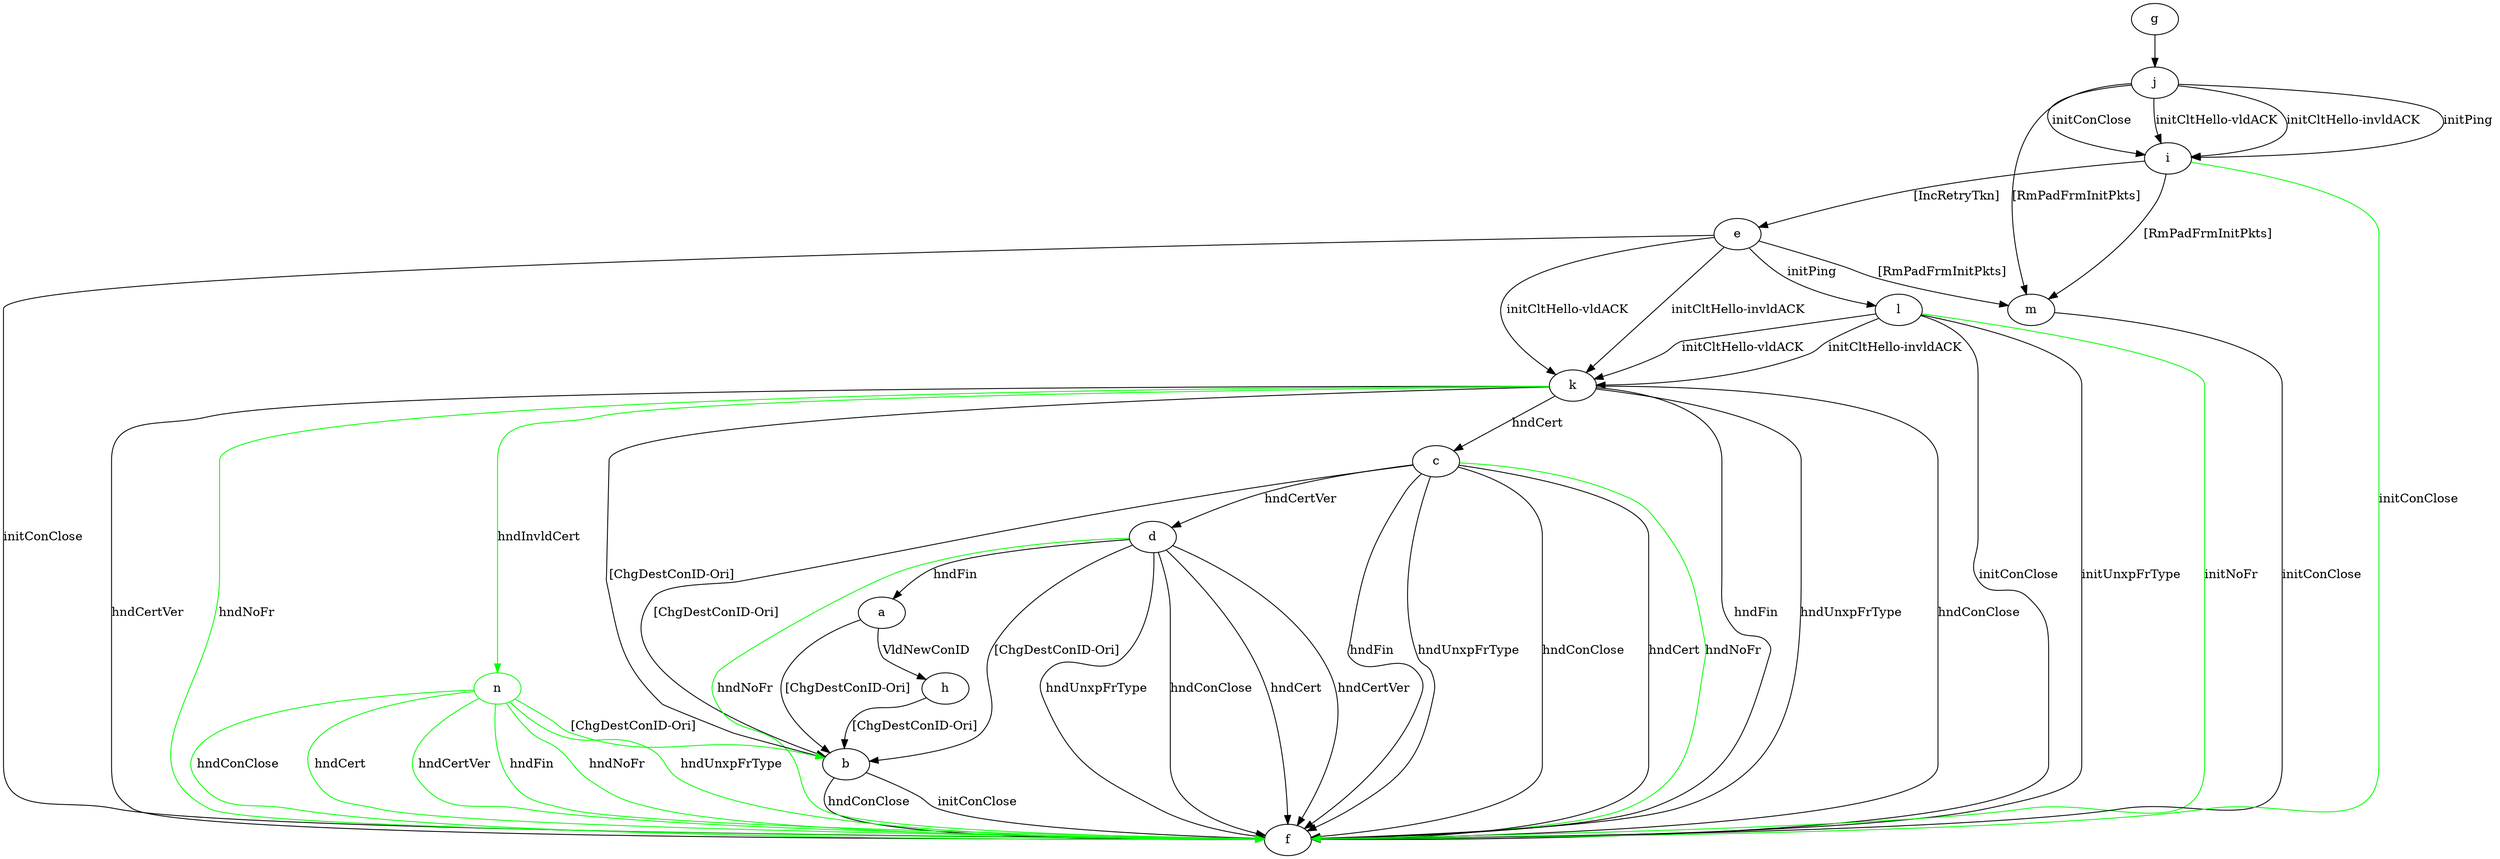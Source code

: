 digraph "" {
	a -> b	[key=0,
		label="[ChgDestConID-Ori] "];
	a -> h	[key=0,
		label="VldNewConID "];
	b -> f	[key=0,
		label="initConClose "];
	b -> f	[key=1,
		label="hndConClose "];
	c -> b	[key=0,
		label="[ChgDestConID-Ori] "];
	c -> d	[key=0,
		label="hndCertVer "];
	c -> f	[key=0,
		label="hndFin "];
	c -> f	[key=1,
		label="hndUnxpFrType "];
	c -> f	[key=2,
		label="hndConClose "];
	c -> f	[key=3,
		label="hndCert "];
	c -> f	[key=4,
		color=green,
		label="hndNoFr "];
	d -> a	[key=0,
		label="hndFin "];
	d -> b	[key=0,
		label="[ChgDestConID-Ori] "];
	d -> f	[key=0,
		label="hndUnxpFrType "];
	d -> f	[key=1,
		label="hndConClose "];
	d -> f	[key=2,
		label="hndCert "];
	d -> f	[key=3,
		label="hndCertVer "];
	d -> f	[key=4,
		color=green,
		label="hndNoFr "];
	e -> f	[key=0,
		label="initConClose "];
	e -> k	[key=0,
		label="initCltHello-vldACK "];
	e -> k	[key=1,
		label="initCltHello-invldACK "];
	e -> l	[key=0,
		label="initPing "];
	e -> m	[key=0,
		label="[RmPadFrmInitPkts] "];
	g -> j	[key=0];
	h -> b	[key=0,
		label="[ChgDestConID-Ori] "];
	i -> e	[key=0,
		label="[IncRetryTkn] "];
	i -> f	[key=0,
		color=green,
		label="initConClose "];
	i -> m	[key=0,
		label="[RmPadFrmInitPkts] "];
	j -> i	[key=0,
		label="initPing "];
	j -> i	[key=1,
		label="initConClose "];
	j -> i	[key=2,
		label="initCltHello-vldACK "];
	j -> i	[key=3,
		label="initCltHello-invldACK "];
	j -> m	[key=0,
		label="[RmPadFrmInitPkts] "];
	k -> b	[key=0,
		label="[ChgDestConID-Ori] "];
	k -> c	[key=0,
		label="hndCert "];
	k -> f	[key=0,
		label="hndFin "];
	k -> f	[key=1,
		label="hndUnxpFrType "];
	k -> f	[key=2,
		label="hndConClose "];
	k -> f	[key=3,
		label="hndCertVer "];
	k -> f	[key=4,
		color=green,
		label="hndNoFr "];
	n	[color=green];
	k -> n	[key=0,
		color=green,
		label="hndInvldCert "];
	l -> f	[key=0,
		label="initConClose "];
	l -> f	[key=1,
		label="initUnxpFrType "];
	l -> f	[key=2,
		color=green,
		label="initNoFr "];
	l -> k	[key=0,
		label="initCltHello-vldACK "];
	l -> k	[key=1,
		label="initCltHello-invldACK "];
	m -> f	[key=0,
		label="initConClose "];
	n -> b	[key=0,
		color=green,
		label="[ChgDestConID-Ori] "];
	n -> f	[key=0,
		color=green,
		label="hndFin "];
	n -> f	[key=1,
		color=green,
		label="hndNoFr "];
	n -> f	[key=2,
		color=green,
		label="hndUnxpFrType "];
	n -> f	[key=3,
		color=green,
		label="hndConClose "];
	n -> f	[key=4,
		color=green,
		label="hndCert "];
	n -> f	[key=5,
		color=green,
		label="hndCertVer "];
}
